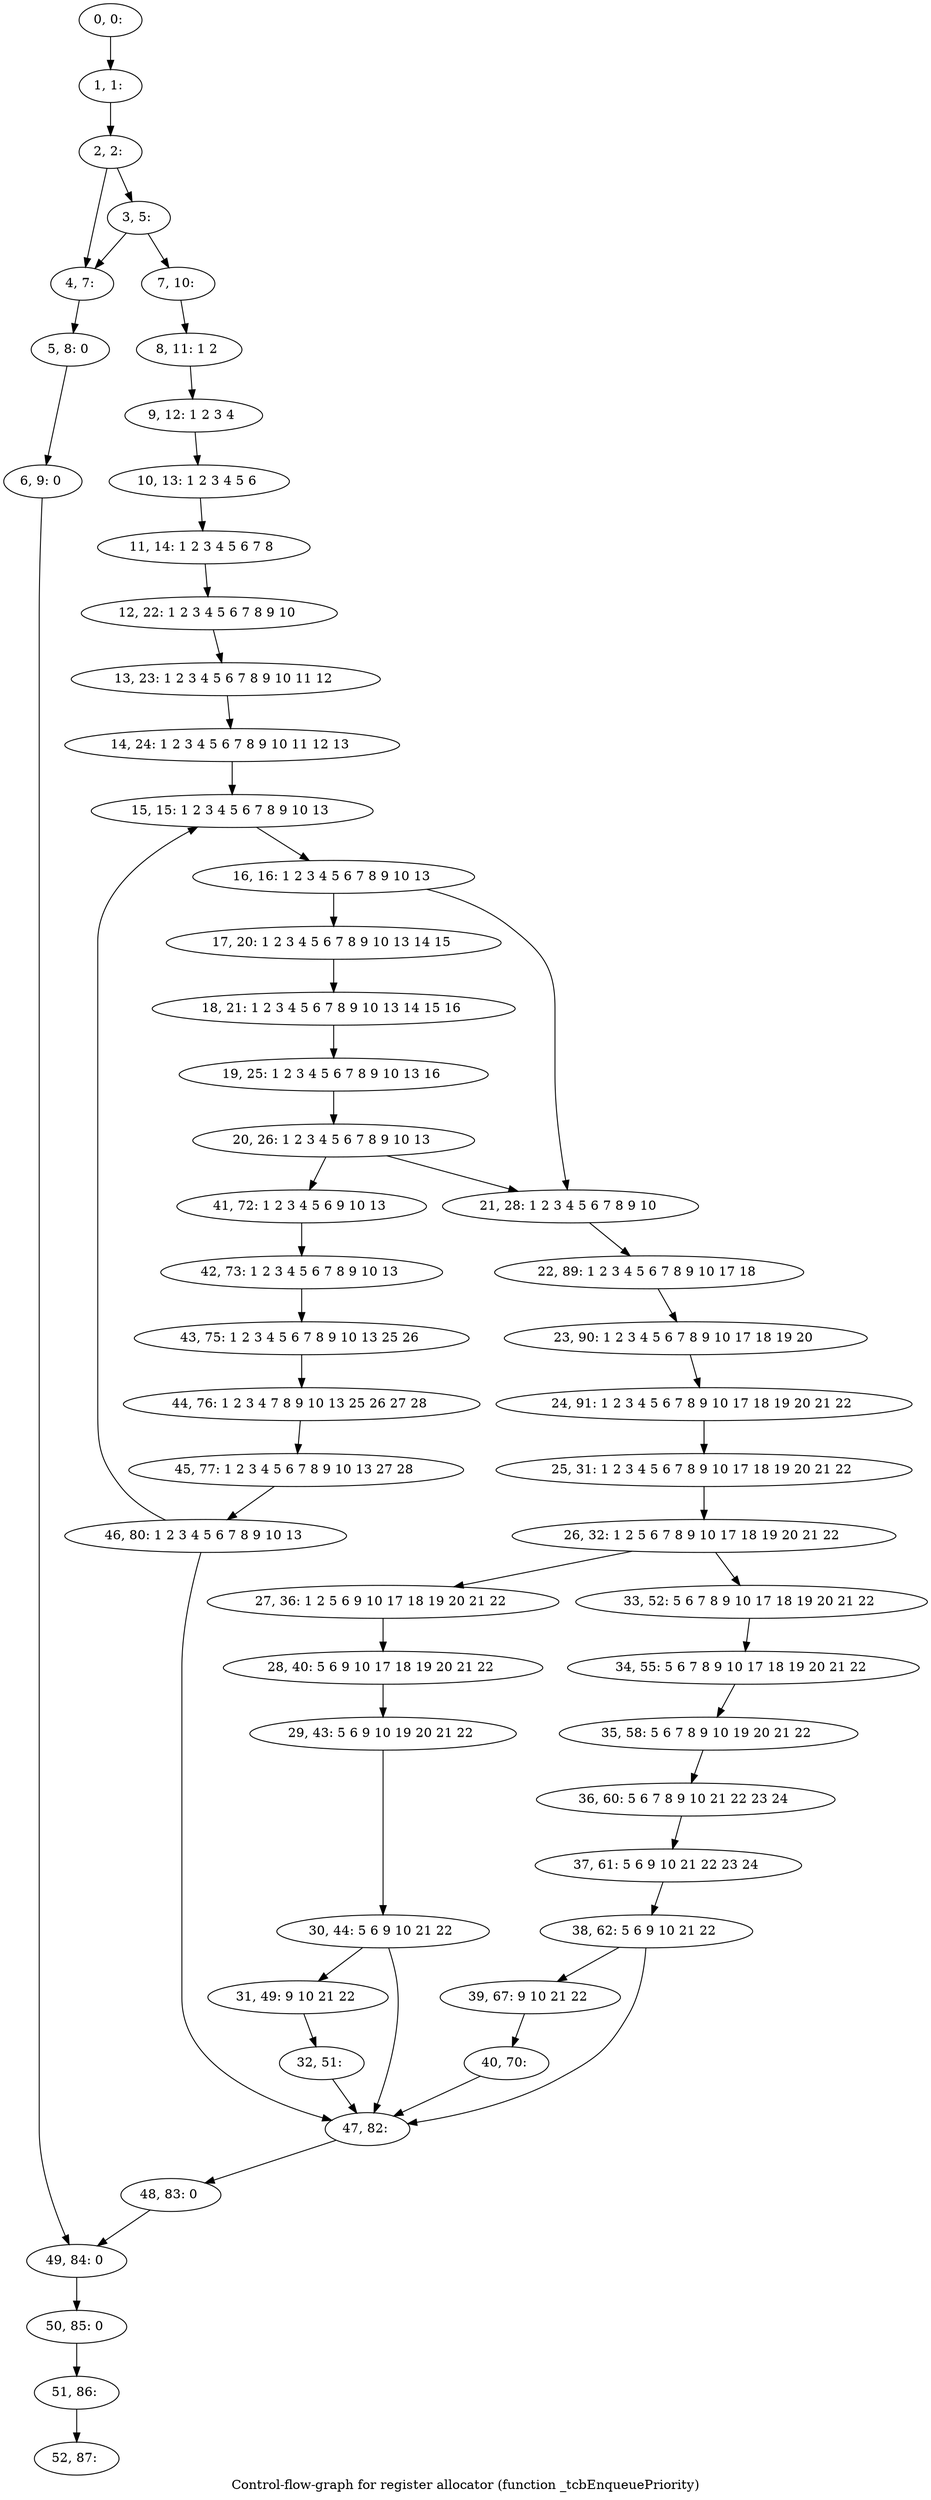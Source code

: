 digraph G {
graph [label="Control-flow-graph for register allocator (function _tcbEnqueuePriority)"]
0[label="0, 0: "];
1[label="1, 1: "];
2[label="2, 2: "];
3[label="3, 5: "];
4[label="4, 7: "];
5[label="5, 8: 0 "];
6[label="6, 9: 0 "];
7[label="7, 10: "];
8[label="8, 11: 1 2 "];
9[label="9, 12: 1 2 3 4 "];
10[label="10, 13: 1 2 3 4 5 6 "];
11[label="11, 14: 1 2 3 4 5 6 7 8 "];
12[label="12, 22: 1 2 3 4 5 6 7 8 9 10 "];
13[label="13, 23: 1 2 3 4 5 6 7 8 9 10 11 12 "];
14[label="14, 24: 1 2 3 4 5 6 7 8 9 10 11 12 13 "];
15[label="15, 15: 1 2 3 4 5 6 7 8 9 10 13 "];
16[label="16, 16: 1 2 3 4 5 6 7 8 9 10 13 "];
17[label="17, 20: 1 2 3 4 5 6 7 8 9 10 13 14 15 "];
18[label="18, 21: 1 2 3 4 5 6 7 8 9 10 13 14 15 16 "];
19[label="19, 25: 1 2 3 4 5 6 7 8 9 10 13 16 "];
20[label="20, 26: 1 2 3 4 5 6 7 8 9 10 13 "];
21[label="21, 28: 1 2 3 4 5 6 7 8 9 10 "];
22[label="22, 89: 1 2 3 4 5 6 7 8 9 10 17 18 "];
23[label="23, 90: 1 2 3 4 5 6 7 8 9 10 17 18 19 20 "];
24[label="24, 91: 1 2 3 4 5 6 7 8 9 10 17 18 19 20 21 22 "];
25[label="25, 31: 1 2 3 4 5 6 7 8 9 10 17 18 19 20 21 22 "];
26[label="26, 32: 1 2 5 6 7 8 9 10 17 18 19 20 21 22 "];
27[label="27, 36: 1 2 5 6 9 10 17 18 19 20 21 22 "];
28[label="28, 40: 5 6 9 10 17 18 19 20 21 22 "];
29[label="29, 43: 5 6 9 10 19 20 21 22 "];
30[label="30, 44: 5 6 9 10 21 22 "];
31[label="31, 49: 9 10 21 22 "];
32[label="32, 51: "];
33[label="33, 52: 5 6 7 8 9 10 17 18 19 20 21 22 "];
34[label="34, 55: 5 6 7 8 9 10 17 18 19 20 21 22 "];
35[label="35, 58: 5 6 7 8 9 10 19 20 21 22 "];
36[label="36, 60: 5 6 7 8 9 10 21 22 23 24 "];
37[label="37, 61: 5 6 9 10 21 22 23 24 "];
38[label="38, 62: 5 6 9 10 21 22 "];
39[label="39, 67: 9 10 21 22 "];
40[label="40, 70: "];
41[label="41, 72: 1 2 3 4 5 6 9 10 13 "];
42[label="42, 73: 1 2 3 4 5 6 7 8 9 10 13 "];
43[label="43, 75: 1 2 3 4 5 6 7 8 9 10 13 25 26 "];
44[label="44, 76: 1 2 3 4 7 8 9 10 13 25 26 27 28 "];
45[label="45, 77: 1 2 3 4 5 6 7 8 9 10 13 27 28 "];
46[label="46, 80: 1 2 3 4 5 6 7 8 9 10 13 "];
47[label="47, 82: "];
48[label="48, 83: 0 "];
49[label="49, 84: 0 "];
50[label="50, 85: 0 "];
51[label="51, 86: "];
52[label="52, 87: "];
0->1 ;
1->2 ;
2->3 ;
2->4 ;
3->4 ;
3->7 ;
4->5 ;
5->6 ;
6->49 ;
7->8 ;
8->9 ;
9->10 ;
10->11 ;
11->12 ;
12->13 ;
13->14 ;
14->15 ;
15->16 ;
16->17 ;
16->21 ;
17->18 ;
18->19 ;
19->20 ;
20->21 ;
20->41 ;
21->22 ;
22->23 ;
23->24 ;
24->25 ;
25->26 ;
26->27 ;
26->33 ;
27->28 ;
28->29 ;
29->30 ;
30->31 ;
30->47 ;
31->32 ;
32->47 ;
33->34 ;
34->35 ;
35->36 ;
36->37 ;
37->38 ;
38->39 ;
38->47 ;
39->40 ;
40->47 ;
41->42 ;
42->43 ;
43->44 ;
44->45 ;
45->46 ;
46->47 ;
46->15 ;
47->48 ;
48->49 ;
49->50 ;
50->51 ;
51->52 ;
}
